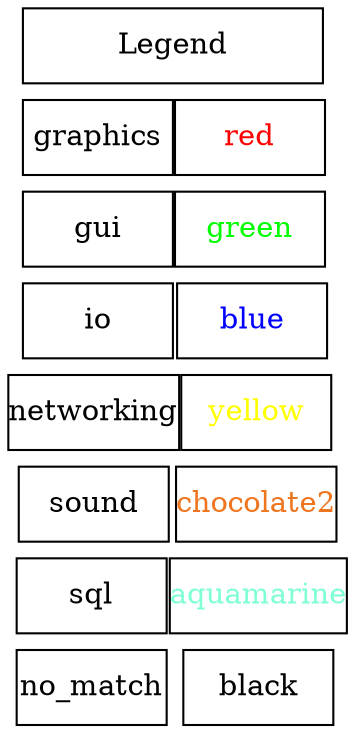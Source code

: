 digraph  { 
mindist=0;
ranksep=0;
nodesep=0;
node[shape=box,margin="0,0",width=1, height=0.5];
edge [style=invis];
Legend[width=2];
graphics;
gui;
io;
networking;
sound;
sql;
no_match;
red[fontcolor=red];
green[fontcolor=green];
blue[fontcolor=blue];
yellow[fontcolor=yellow];
chocolate2[fontcolor=chocolate2];
aquamarine[fontcolor=aquamarine];
black[fontcolor=black];
Legend -> graphics;
Legend -> red;
graphics->gui;
red->green;
gui->io;
green->blue;
io->networking;
blue->yellow;
networking->sound;
yellow->chocolate2;
sound->sql;
chocolate2->aquamarine;
sql->no_match;
aquamarine->black;
edge [constraint=false];
graphics->red;
gui->green;
io->blue;
networking->yellow;
sound->chocolate2;
sql->aquamarine;
no_match->black;
}